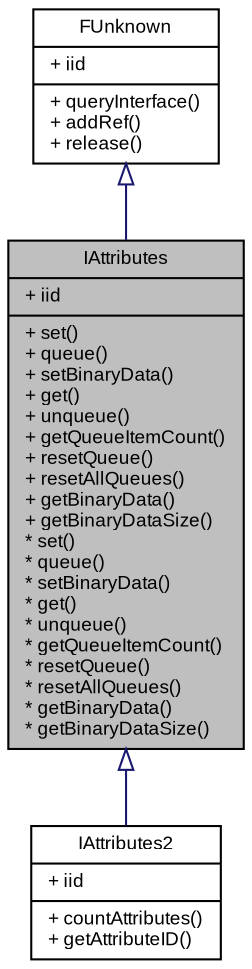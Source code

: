 digraph G
{
  bgcolor="transparent";
  edge [fontname="Arial",fontsize="9",labelfontname="Arial",labelfontsize="9"];
  node [fontname="Arial",fontsize="9",shape=record];
  Node1 [label="{IAttributes\n|+ iid\l|+ set()\l+ queue()\l+ setBinaryData()\l+ get()\l+ unqueue()\l+ getQueueItemCount()\l+ resetQueue()\l+ resetAllQueues()\l+ getBinaryData()\l+ getBinaryDataSize()\l* set()\l* queue()\l* setBinaryData()\l* get()\l* unqueue()\l* getQueueItemCount()\l* resetQueue()\l* resetAllQueues()\l* getBinaryData()\l* getBinaryDataSize()\l}",height=0.2,width=0.4,color="black", fillcolor="grey75", style="filled" fontcolor="black"];
  Node2 -> Node1 [dir=back,color="midnightblue",fontsize="9",style="solid",arrowtail="empty",fontname="Arial"];
  Node2 [label="{FUnknown\n|+ iid\l|+ queryInterface()\l+ addRef()\l+ release()\l}",height=0.2,width=0.4,color="black",URL="$classSteinberg_1_1FUnknown.html",tooltip="The basic interface of all interfaces."];
  Node1 -> Node3 [dir=back,color="midnightblue",fontsize="9",style="solid",arrowtail="empty",fontname="Arial"];
  Node3 [label="{IAttributes2\n|+ iid\l|+ countAttributes()\l+ getAttributeID()\l}",height=0.2,width=0.4,color="black",URL="$classSteinberg_1_1IAttributes2.html",tooltip="Extended access to Attributes; supports Attribute retrieval via iteration."];
}
